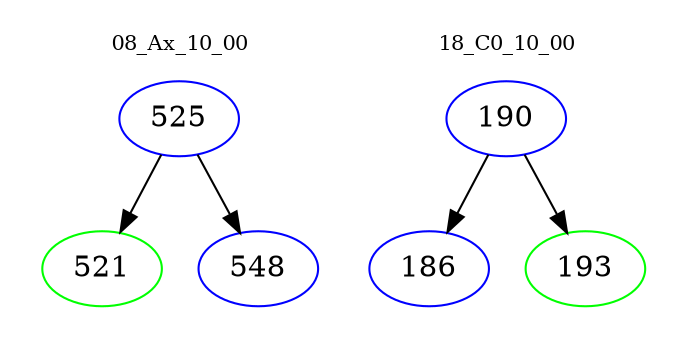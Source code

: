 digraph{
subgraph cluster_0 {
color = white
label = "08_Ax_10_00";
fontsize=10;
T0_525 [label="525", color="blue"]
T0_525 -> T0_521 [color="black"]
T0_521 [label="521", color="green"]
T0_525 -> T0_548 [color="black"]
T0_548 [label="548", color="blue"]
}
subgraph cluster_1 {
color = white
label = "18_C0_10_00";
fontsize=10;
T1_190 [label="190", color="blue"]
T1_190 -> T1_186 [color="black"]
T1_186 [label="186", color="blue"]
T1_190 -> T1_193 [color="black"]
T1_193 [label="193", color="green"]
}
}
